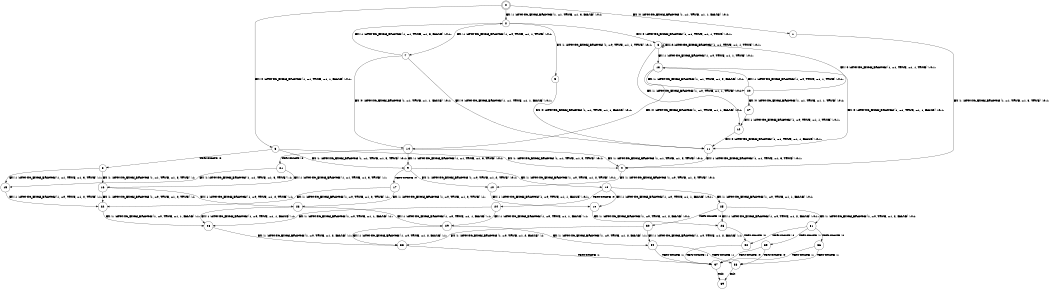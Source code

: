digraph BCG {
size = "7, 10.5";
center = TRUE;
node [shape = circle];
0 [peripheries = 2];
0 -> 1 [label = "EX !0 !ATOMIC_EXCH_BRANCH (1, +1, TRUE, +1, 1, FALSE) !:0:1:"];
0 -> 2 [label = "EX !1 !ATOMIC_EXCH_BRANCH (1, +1, TRUE, +1, 3, FALSE) !:0:1:"];
0 -> 3 [label = "EX !0 !ATOMIC_EXCH_BRANCH (1, +1, TRUE, +1, 1, FALSE) !:0:1:"];
1 -> 4 [label = "EX !1 !ATOMIC_EXCH_BRANCH (1, +1, TRUE, +1, 3, TRUE) !:0:1:"];
2 -> 5 [label = "EX !1 !ATOMIC_EXCH_BRANCH (1, +0, TRUE, +1, 1, TRUE) !:0:1:"];
2 -> 6 [label = "EX !0 !ATOMIC_EXCH_BRANCH (1, +1, TRUE, +1, 1, TRUE) !:0:1:"];
2 -> 7 [label = "EX !1 !ATOMIC_EXCH_BRANCH (1, +0, TRUE, +1, 1, TRUE) !:0:1:"];
3 -> 4 [label = "EX !1 !ATOMIC_EXCH_BRANCH (1, +1, TRUE, +1, 3, TRUE) !:0:1:"];
3 -> 8 [label = "TERMINATE !0"];
3 -> 9 [label = "EX !1 !ATOMIC_EXCH_BRANCH (1, +1, TRUE, +1, 3, TRUE) !:0:1:"];
4 -> 10 [label = "EX !1 !ATOMIC_EXCH_BRANCH (1, +0, TRUE, +1, 2, TRUE) !:0:1:"];
5 -> 11 [label = "EX !0 !ATOMIC_EXCH_BRANCH (1, +1, TRUE, +1, 1, FALSE) !:0:1:"];
6 -> 12 [label = "EX !1 !ATOMIC_EXCH_BRANCH (1, +0, TRUE, +1, 1, TRUE) !:0:1:"];
6 -> 13 [label = "EX !1 !ATOMIC_EXCH_BRANCH (1, +0, TRUE, +1, 1, TRUE) !:0:1:"];
6 -> 6 [label = "EX !0 !ATOMIC_EXCH_BRANCH (1, +1, TRUE, +1, 1, TRUE) !:0:1:"];
7 -> 11 [label = "EX !0 !ATOMIC_EXCH_BRANCH (1, +1, TRUE, +1, 1, FALSE) !:0:1:"];
7 -> 14 [label = "EX !0 !ATOMIC_EXCH_BRANCH (1, +1, TRUE, +1, 1, FALSE) !:0:1:"];
7 -> 2 [label = "EX !1 !ATOMIC_EXCH_BRANCH (1, +1, TRUE, +1, 3, FALSE) !:0:1:"];
8 -> 15 [label = "EX !1 !ATOMIC_EXCH_BRANCH (1, +1, TRUE, +1, 3, TRUE) !:1:"];
8 -> 16 [label = "EX !1 !ATOMIC_EXCH_BRANCH (1, +1, TRUE, +1, 3, TRUE) !:1:"];
9 -> 10 [label = "EX !1 !ATOMIC_EXCH_BRANCH (1, +0, TRUE, +1, 2, TRUE) !:0:1:"];
9 -> 17 [label = "TERMINATE !0"];
9 -> 18 [label = "EX !1 !ATOMIC_EXCH_BRANCH (1, +0, TRUE, +1, 2, TRUE) !:0:1:"];
10 -> 19 [label = "EX !1 !ATOMIC_EXCH_BRANCH (1, +0, TRUE, +1, 1, FALSE) !:0:1:"];
11 -> 4 [label = "EX !1 !ATOMIC_EXCH_BRANCH (1, +1, TRUE, +1, 3, TRUE) !:0:1:"];
12 -> 11 [label = "EX !0 !ATOMIC_EXCH_BRANCH (1, +1, TRUE, +1, 1, FALSE) !:0:1:"];
13 -> 11 [label = "EX !0 !ATOMIC_EXCH_BRANCH (1, +1, TRUE, +1, 1, FALSE) !:0:1:"];
13 -> 20 [label = "EX !1 !ATOMIC_EXCH_BRANCH (1, +1, TRUE, +1, 3, FALSE) !:0:1:"];
13 -> 14 [label = "EX !0 !ATOMIC_EXCH_BRANCH (1, +1, TRUE, +1, 1, FALSE) !:0:1:"];
14 -> 4 [label = "EX !1 !ATOMIC_EXCH_BRANCH (1, +1, TRUE, +1, 3, TRUE) !:0:1:"];
14 -> 21 [label = "TERMINATE !0"];
14 -> 9 [label = "EX !1 !ATOMIC_EXCH_BRANCH (1, +1, TRUE, +1, 3, TRUE) !:0:1:"];
15 -> 22 [label = "EX !1 !ATOMIC_EXCH_BRANCH (1, +0, TRUE, +1, 2, TRUE) !:1:"];
16 -> 22 [label = "EX !1 !ATOMIC_EXCH_BRANCH (1, +0, TRUE, +1, 2, TRUE) !:1:"];
16 -> 23 [label = "EX !1 !ATOMIC_EXCH_BRANCH (1, +0, TRUE, +1, 2, TRUE) !:1:"];
17 -> 22 [label = "EX !1 !ATOMIC_EXCH_BRANCH (1, +0, TRUE, +1, 2, TRUE) !:1:"];
17 -> 23 [label = "EX !1 !ATOMIC_EXCH_BRANCH (1, +0, TRUE, +1, 2, TRUE) !:1:"];
18 -> 19 [label = "EX !1 !ATOMIC_EXCH_BRANCH (1, +0, TRUE, +1, 1, FALSE) !:0:1:"];
18 -> 24 [label = "TERMINATE !0"];
18 -> 25 [label = "EX !1 !ATOMIC_EXCH_BRANCH (1, +0, TRUE, +1, 1, FALSE) !:0:1:"];
19 -> 26 [label = "EX !1 !ATOMIC_EXCH_BRANCH (1, +0, TRUE, +1, 2, FALSE) !:0:1:"];
20 -> 27 [label = "EX !0 !ATOMIC_EXCH_BRANCH (1, +1, TRUE, +1, 1, TRUE) !:0:1:"];
20 -> 13 [label = "EX !1 !ATOMIC_EXCH_BRANCH (1, +0, TRUE, +1, 1, TRUE) !:0:1:"];
20 -> 6 [label = "EX !0 !ATOMIC_EXCH_BRANCH (1, +1, TRUE, +1, 1, TRUE) !:0:1:"];
21 -> 15 [label = "EX !1 !ATOMIC_EXCH_BRANCH (1, +1, TRUE, +1, 3, TRUE) !:1:"];
21 -> 16 [label = "EX !1 !ATOMIC_EXCH_BRANCH (1, +1, TRUE, +1, 3, TRUE) !:1:"];
22 -> 28 [label = "EX !1 !ATOMIC_EXCH_BRANCH (1, +0, TRUE, +1, 1, FALSE) !:1:"];
23 -> 28 [label = "EX !1 !ATOMIC_EXCH_BRANCH (1, +0, TRUE, +1, 1, FALSE) !:1:"];
23 -> 29 [label = "EX !1 !ATOMIC_EXCH_BRANCH (1, +0, TRUE, +1, 1, FALSE) !:1:"];
24 -> 28 [label = "EX !1 !ATOMIC_EXCH_BRANCH (1, +0, TRUE, +1, 1, FALSE) !:1:"];
24 -> 29 [label = "EX !1 !ATOMIC_EXCH_BRANCH (1, +0, TRUE, +1, 1, FALSE) !:1:"];
25 -> 26 [label = "EX !1 !ATOMIC_EXCH_BRANCH (1, +0, TRUE, +1, 2, FALSE) !:0:1:"];
25 -> 30 [label = "TERMINATE !0"];
25 -> 31 [label = "EX !1 !ATOMIC_EXCH_BRANCH (1, +0, TRUE, +1, 2, FALSE) !:0:1:"];
26 -> 32 [label = "TERMINATE !0"];
27 -> 12 [label = "EX !1 !ATOMIC_EXCH_BRANCH (1, +0, TRUE, +1, 1, TRUE) !:0:1:"];
28 -> 33 [label = "EX !1 !ATOMIC_EXCH_BRANCH (1, +0, TRUE, +1, 2, FALSE) !:1:"];
29 -> 33 [label = "EX !1 !ATOMIC_EXCH_BRANCH (1, +0, TRUE, +1, 2, FALSE) !:1:"];
29 -> 34 [label = "EX !1 !ATOMIC_EXCH_BRANCH (1, +0, TRUE, +1, 2, FALSE) !:1:"];
30 -> 33 [label = "EX !1 !ATOMIC_EXCH_BRANCH (1, +0, TRUE, +1, 2, FALSE) !:1:"];
30 -> 34 [label = "EX !1 !ATOMIC_EXCH_BRANCH (1, +0, TRUE, +1, 2, FALSE) !:1:"];
31 -> 32 [label = "TERMINATE !0"];
31 -> 35 [label = "TERMINATE !1"];
31 -> 36 [label = "TERMINATE !0"];
32 -> 37 [label = "TERMINATE !1"];
33 -> 37 [label = "TERMINATE !1"];
34 -> 37 [label = "TERMINATE !1"];
34 -> 38 [label = "TERMINATE !1"];
35 -> 37 [label = "TERMINATE !0"];
35 -> 38 [label = "TERMINATE !0"];
36 -> 37 [label = "TERMINATE !1"];
36 -> 38 [label = "TERMINATE !1"];
37 -> 39 [label = "exit"];
38 -> 39 [label = "exit"];
}
